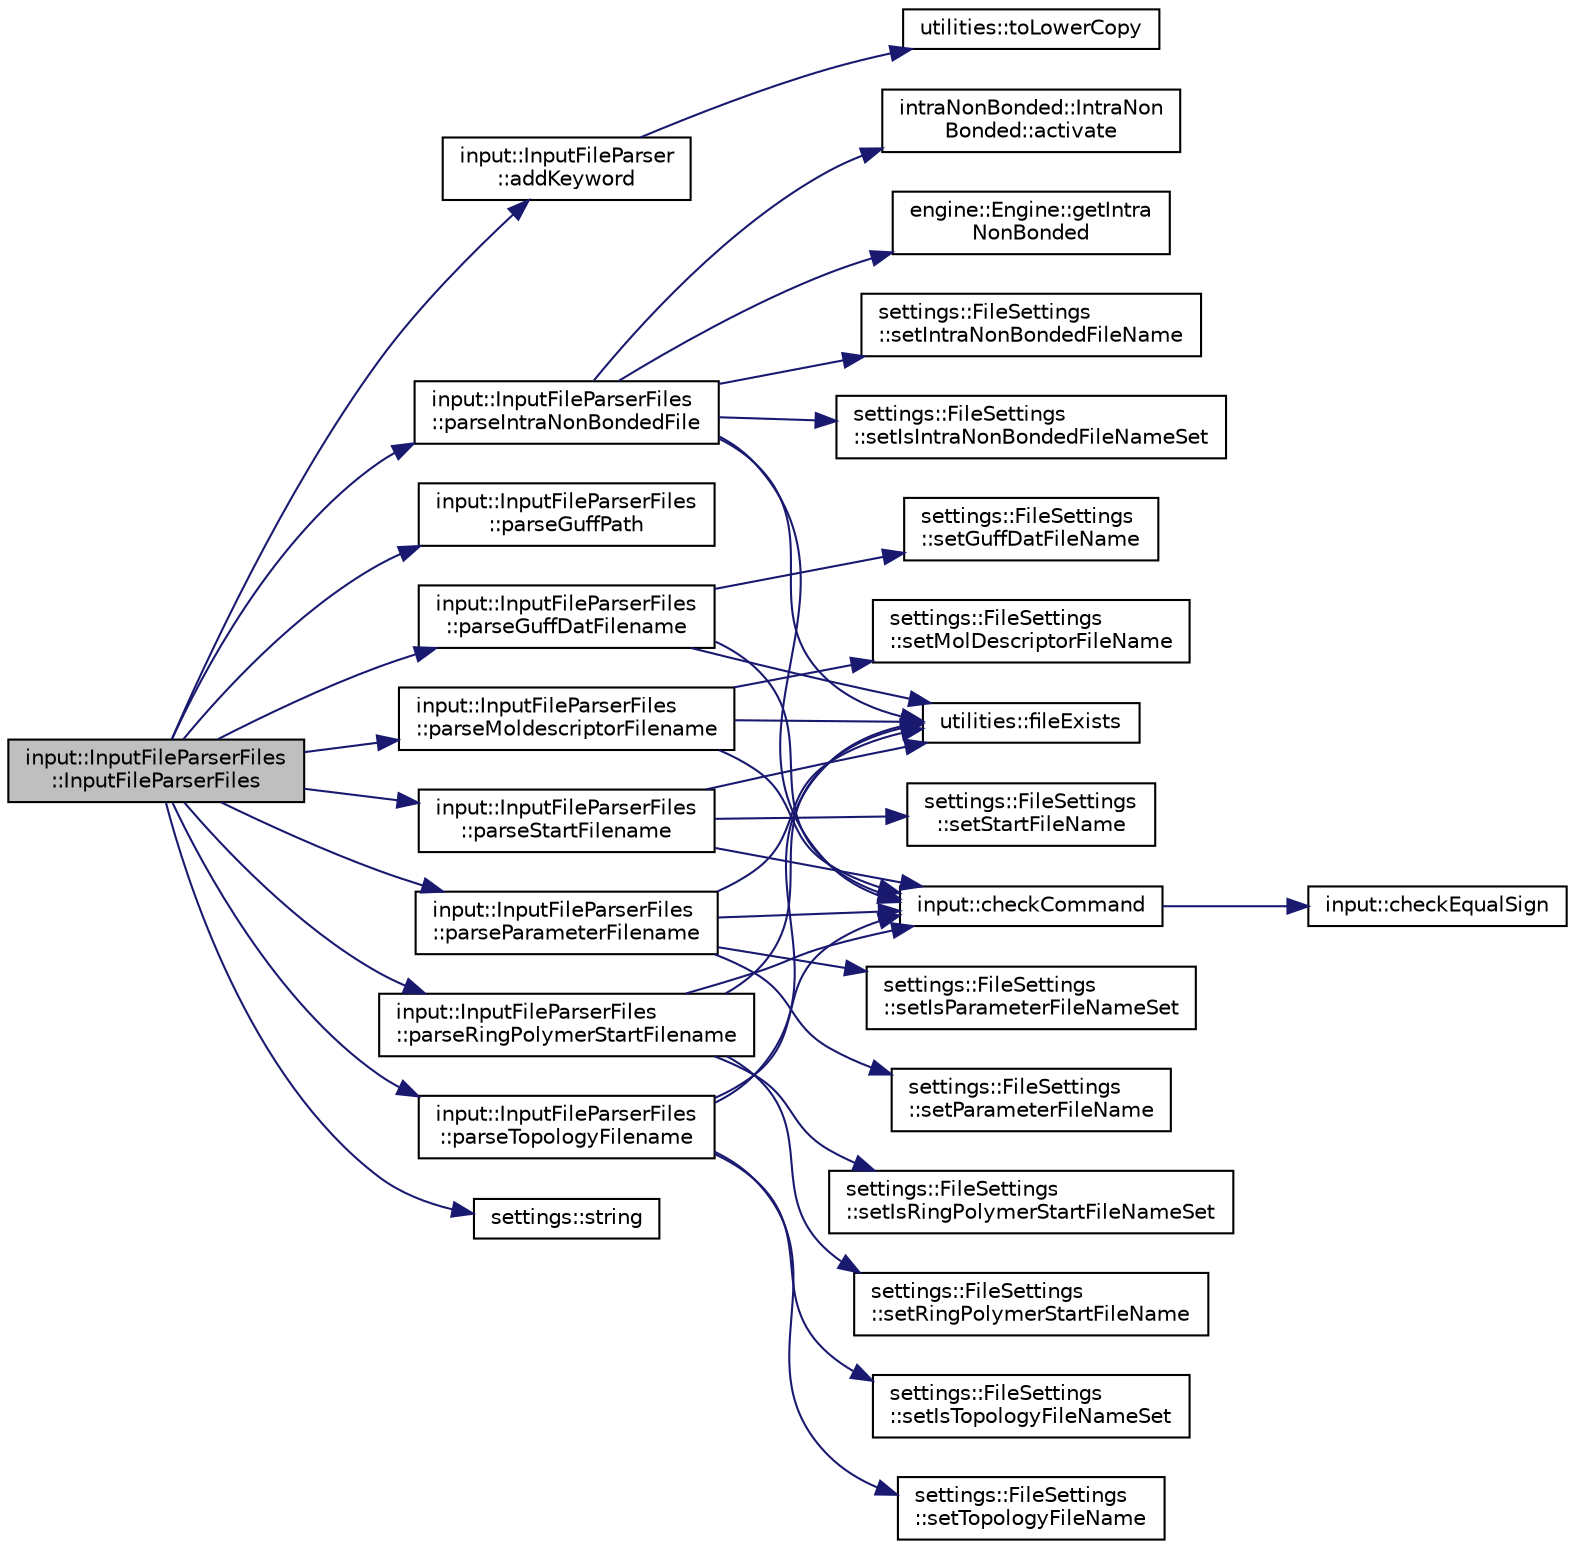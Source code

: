 digraph "input::InputFileParserFiles::InputFileParserFiles"
{
 // LATEX_PDF_SIZE
  edge [fontname="Helvetica",fontsize="10",labelfontname="Helvetica",labelfontsize="10"];
  node [fontname="Helvetica",fontsize="10",shape=record];
  rankdir="LR";
  Node1 [label="input::InputFileParserFiles\l::InputFileParserFiles",height=0.2,width=0.4,color="black", fillcolor="grey75", style="filled", fontcolor="black",tooltip="Construct a new Input File Parser Non Coulomb Type:: Input File Parser Non Coulomb Type object."];
  Node1 -> Node2 [color="midnightblue",fontsize="10",style="solid",fontname="Helvetica"];
  Node2 [label="input::InputFileParser\l::addKeyword",height=0.2,width=0.4,color="black", fillcolor="white", style="filled",URL="$classinput_1_1InputFileParser.html#ab851322dfd41fcd59d75931012a5fcce",tooltip="add keyword to different keyword maps"];
  Node2 -> Node3 [color="midnightblue",fontsize="10",style="solid",fontname="Helvetica"];
  Node3 [label="utilities::toLowerCopy",height=0.2,width=0.4,color="black", fillcolor="white", style="filled",URL="$namespaceutilities.html#a00b80743096ddd313ba418b9a7730698",tooltip="returns a copy of a string all lower case"];
  Node1 -> Node4 [color="midnightblue",fontsize="10",style="solid",fontname="Helvetica"];
  Node4 [label="input::InputFileParserFiles\l::parseGuffDatFilename",height=0.2,width=0.4,color="black", fillcolor="white", style="filled",URL="$classinput_1_1InputFileParserFiles.html#a64ebae93f90cb375e1bfba023d3fe1b4",tooltip="parse guff dat file of simulation and set it in settings"];
  Node4 -> Node5 [color="midnightblue",fontsize="10",style="solid",fontname="Helvetica"];
  Node5 [label="input::checkCommand",height=0.2,width=0.4,color="black", fillcolor="white", style="filled",URL="$namespaceinput.html#a81877d6bfa9b46cdca1b280c6d1b30fb",tooltip="check if command array has exactly 3 elements"];
  Node5 -> Node6 [color="midnightblue",fontsize="10",style="solid",fontname="Helvetica"];
  Node6 [label="input::checkEqualSign",height=0.2,width=0.4,color="black", fillcolor="white", style="filled",URL="$namespaceinput.html#a586caa23c32d86459177222a3b5d53fe",tooltip="check if parameter is \"=\""];
  Node4 -> Node7 [color="midnightblue",fontsize="10",style="solid",fontname="Helvetica"];
  Node7 [label="utilities::fileExists",height=0.2,width=0.4,color="black", fillcolor="white", style="filled",URL="$namespaceutilities.html#a5f99dc774ed5126fa493cdb1c7163308",tooltip="checks if a file exists and can be opened"];
  Node4 -> Node8 [color="midnightblue",fontsize="10",style="solid",fontname="Helvetica"];
  Node8 [label="settings::FileSettings\l::setGuffDatFileName",height=0.2,width=0.4,color="black", fillcolor="white", style="filled",URL="$classsettings_1_1FileSettings.html#aa9cb3e2ce46992e479c0147c1ff395df",tooltip=" "];
  Node1 -> Node9 [color="midnightblue",fontsize="10",style="solid",fontname="Helvetica"];
  Node9 [label="input::InputFileParserFiles\l::parseGuffPath",height=0.2,width=0.4,color="black", fillcolor="white", style="filled",URL="$classinput_1_1InputFileParserFiles.html#a191e7a8730df938f5641dbf614423567",tooltip="parse guff path of simulation and set it in settings"];
  Node1 -> Node10 [color="midnightblue",fontsize="10",style="solid",fontname="Helvetica"];
  Node10 [label="input::InputFileParserFiles\l::parseIntraNonBondedFile",height=0.2,width=0.4,color="black", fillcolor="white", style="filled",URL="$classinput_1_1InputFileParserFiles.html#a915f3623079c16416c84730d037d870e",tooltip="Parse the name of the file containing the intraNonBonded combinations."];
  Node10 -> Node11 [color="midnightblue",fontsize="10",style="solid",fontname="Helvetica"];
  Node11 [label="intraNonBonded::IntraNon\lBonded::activate",height=0.2,width=0.4,color="black", fillcolor="white", style="filled",URL="$classintraNonBonded_1_1IntraNonBonded.html#a6427dd84b945738c50f227626a3b38af",tooltip=" "];
  Node10 -> Node5 [color="midnightblue",fontsize="10",style="solid",fontname="Helvetica"];
  Node10 -> Node7 [color="midnightblue",fontsize="10",style="solid",fontname="Helvetica"];
  Node10 -> Node12 [color="midnightblue",fontsize="10",style="solid",fontname="Helvetica"];
  Node12 [label="engine::Engine::getIntra\lNonBonded",height=0.2,width=0.4,color="black", fillcolor="white", style="filled",URL="$classengine_1_1Engine.html#a2d9680a66cc892f2ef914577250712d1",tooltip=" "];
  Node10 -> Node13 [color="midnightblue",fontsize="10",style="solid",fontname="Helvetica"];
  Node13 [label="settings::FileSettings\l::setIntraNonBondedFileName",height=0.2,width=0.4,color="black", fillcolor="white", style="filled",URL="$classsettings_1_1FileSettings.html#a12847556435efa7f7dd9b3a2f7ef1bc6",tooltip=" "];
  Node10 -> Node14 [color="midnightblue",fontsize="10",style="solid",fontname="Helvetica"];
  Node14 [label="settings::FileSettings\l::setIsIntraNonBondedFileNameSet",height=0.2,width=0.4,color="black", fillcolor="white", style="filled",URL="$classsettings_1_1FileSettings.html#a2595b7c5e51351e1ff54c8e4c2d7f04b",tooltip=" "];
  Node1 -> Node15 [color="midnightblue",fontsize="10",style="solid",fontname="Helvetica"];
  Node15 [label="input::InputFileParserFiles\l::parseMoldescriptorFilename",height=0.2,width=0.4,color="black", fillcolor="white", style="filled",URL="$classinput_1_1InputFileParserFiles.html#aa87560c8bdb236ecd963c80367b07be0",tooltip="parse moldescriptor file of simulation and set it in settings"];
  Node15 -> Node5 [color="midnightblue",fontsize="10",style="solid",fontname="Helvetica"];
  Node15 -> Node7 [color="midnightblue",fontsize="10",style="solid",fontname="Helvetica"];
  Node15 -> Node16 [color="midnightblue",fontsize="10",style="solid",fontname="Helvetica"];
  Node16 [label="settings::FileSettings\l::setMolDescriptorFileName",height=0.2,width=0.4,color="black", fillcolor="white", style="filled",URL="$classsettings_1_1FileSettings.html#a06d1ba324b56575429e8278d98aaa138",tooltip=" "];
  Node1 -> Node17 [color="midnightblue",fontsize="10",style="solid",fontname="Helvetica"];
  Node17 [label="input::InputFileParserFiles\l::parseParameterFilename",height=0.2,width=0.4,color="black", fillcolor="white", style="filled",URL="$classinput_1_1InputFileParserFiles.html#afc3d86b3633272b0319238ef3e21bfcc",tooltip="parse parameter file name of simulation and set it in settings"];
  Node17 -> Node5 [color="midnightblue",fontsize="10",style="solid",fontname="Helvetica"];
  Node17 -> Node7 [color="midnightblue",fontsize="10",style="solid",fontname="Helvetica"];
  Node17 -> Node18 [color="midnightblue",fontsize="10",style="solid",fontname="Helvetica"];
  Node18 [label="settings::FileSettings\l::setIsParameterFileNameSet",height=0.2,width=0.4,color="black", fillcolor="white", style="filled",URL="$classsettings_1_1FileSettings.html#abbaa83fb2e69088a47abe0095c1a6795",tooltip=" "];
  Node17 -> Node19 [color="midnightblue",fontsize="10",style="solid",fontname="Helvetica"];
  Node19 [label="settings::FileSettings\l::setParameterFileName",height=0.2,width=0.4,color="black", fillcolor="white", style="filled",URL="$classsettings_1_1FileSettings.html#af452230275e2769a388edbb1738e87f5",tooltip=" "];
  Node1 -> Node20 [color="midnightblue",fontsize="10",style="solid",fontname="Helvetica"];
  Node20 [label="input::InputFileParserFiles\l::parseRingPolymerStartFilename",height=0.2,width=0.4,color="black", fillcolor="white", style="filled",URL="$classinput_1_1InputFileParserFiles.html#ada8d3bafed5627e6f9d5ac7c80a746ef",tooltip="parse ring polymer start file of simulation and set it in settings"];
  Node20 -> Node5 [color="midnightblue",fontsize="10",style="solid",fontname="Helvetica"];
  Node20 -> Node7 [color="midnightblue",fontsize="10",style="solid",fontname="Helvetica"];
  Node20 -> Node21 [color="midnightblue",fontsize="10",style="solid",fontname="Helvetica"];
  Node21 [label="settings::FileSettings\l::setIsRingPolymerStartFileNameSet",height=0.2,width=0.4,color="black", fillcolor="white", style="filled",URL="$classsettings_1_1FileSettings.html#ad7f60fed77ccb5694ceb580c26c26cc2",tooltip=" "];
  Node20 -> Node22 [color="midnightblue",fontsize="10",style="solid",fontname="Helvetica"];
  Node22 [label="settings::FileSettings\l::setRingPolymerStartFileName",height=0.2,width=0.4,color="black", fillcolor="white", style="filled",URL="$classsettings_1_1FileSettings.html#ae3159906e33e8184b3abd1cc8292c26b",tooltip=" "];
  Node1 -> Node23 [color="midnightblue",fontsize="10",style="solid",fontname="Helvetica"];
  Node23 [label="input::InputFileParserFiles\l::parseStartFilename",height=0.2,width=0.4,color="black", fillcolor="white", style="filled",URL="$classinput_1_1InputFileParserFiles.html#a985c4e431c492a04916bd289a0cc5dc5",tooltip="parse start file of simulation and set it in settings"];
  Node23 -> Node5 [color="midnightblue",fontsize="10",style="solid",fontname="Helvetica"];
  Node23 -> Node7 [color="midnightblue",fontsize="10",style="solid",fontname="Helvetica"];
  Node23 -> Node24 [color="midnightblue",fontsize="10",style="solid",fontname="Helvetica"];
  Node24 [label="settings::FileSettings\l::setStartFileName",height=0.2,width=0.4,color="black", fillcolor="white", style="filled",URL="$classsettings_1_1FileSettings.html#a1c5d741a21f80369944ac85270d3a7ab",tooltip=" "];
  Node1 -> Node25 [color="midnightblue",fontsize="10",style="solid",fontname="Helvetica"];
  Node25 [label="input::InputFileParserFiles\l::parseTopologyFilename",height=0.2,width=0.4,color="black", fillcolor="white", style="filled",URL="$classinput_1_1InputFileParserFiles.html#af9ef27fda08a73c48f3a1006d95a714a",tooltip="parse topology file name of simulation and set it in settings"];
  Node25 -> Node5 [color="midnightblue",fontsize="10",style="solid",fontname="Helvetica"];
  Node25 -> Node7 [color="midnightblue",fontsize="10",style="solid",fontname="Helvetica"];
  Node25 -> Node26 [color="midnightblue",fontsize="10",style="solid",fontname="Helvetica"];
  Node26 [label="settings::FileSettings\l::setIsTopologyFileNameSet",height=0.2,width=0.4,color="black", fillcolor="white", style="filled",URL="$classsettings_1_1FileSettings.html#a74af9f99fa44c6d819bcc03a4aa153ab",tooltip=" "];
  Node25 -> Node27 [color="midnightblue",fontsize="10",style="solid",fontname="Helvetica"];
  Node27 [label="settings::FileSettings\l::setTopologyFileName",height=0.2,width=0.4,color="black", fillcolor="white", style="filled",URL="$classsettings_1_1FileSettings.html#a840545b51c8edc03c142f821670a90d8",tooltip=" "];
  Node1 -> Node28 [color="midnightblue",fontsize="10",style="solid",fontname="Helvetica"];
  Node28 [label="settings::string",height=0.2,width=0.4,color="black", fillcolor="white", style="filled",URL="$namespacesettings.html#a25810432631a237804b3241be4305787",tooltip="return string of manostatType"];
}
